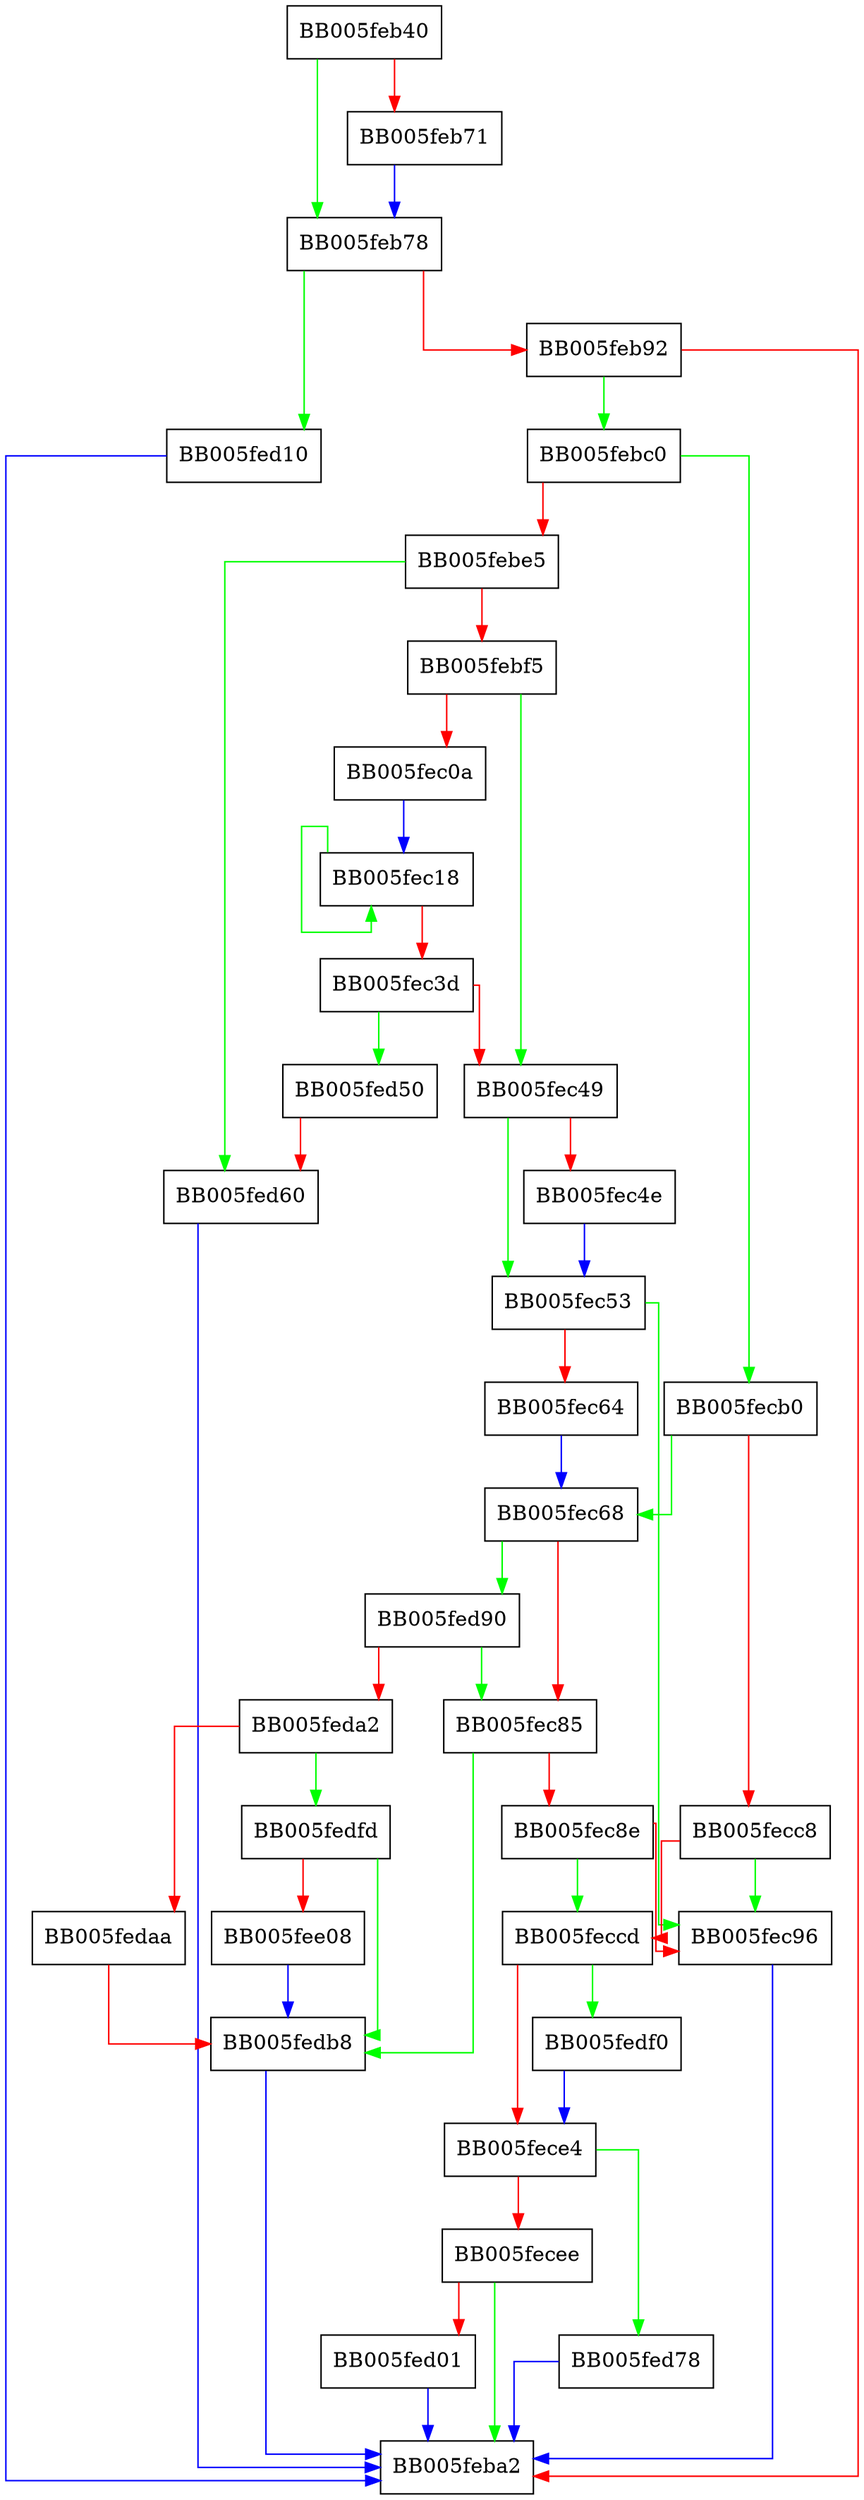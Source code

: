 digraph ossl_provider_add_to_store {
  node [shape="box"];
  graph [splines=ortho];
  BB005feb40 -> BB005feb78 [color="green"];
  BB005feb40 -> BB005feb71 [color="red"];
  BB005feb71 -> BB005feb78 [color="blue"];
  BB005feb78 -> BB005fed10 [color="green"];
  BB005feb78 -> BB005feb92 [color="red"];
  BB005feb92 -> BB005febc0 [color="green"];
  BB005feb92 -> BB005feba2 [color="red"];
  BB005febc0 -> BB005fecb0 [color="green"];
  BB005febc0 -> BB005febe5 [color="red"];
  BB005febe5 -> BB005fed60 [color="green"];
  BB005febe5 -> BB005febf5 [color="red"];
  BB005febf5 -> BB005fec49 [color="green"];
  BB005febf5 -> BB005fec0a [color="red"];
  BB005fec0a -> BB005fec18 [color="blue"];
  BB005fec18 -> BB005fec18 [color="green"];
  BB005fec18 -> BB005fec3d [color="red"];
  BB005fec3d -> BB005fed50 [color="green"];
  BB005fec3d -> BB005fec49 [color="red"];
  BB005fec49 -> BB005fec53 [color="green"];
  BB005fec49 -> BB005fec4e [color="red"];
  BB005fec4e -> BB005fec53 [color="blue"];
  BB005fec53 -> BB005fec96 [color="green"];
  BB005fec53 -> BB005fec64 [color="red"];
  BB005fec64 -> BB005fec68 [color="blue"];
  BB005fec68 -> BB005fed90 [color="green"];
  BB005fec68 -> BB005fec85 [color="red"];
  BB005fec85 -> BB005fedb8 [color="green"];
  BB005fec85 -> BB005fec8e [color="red"];
  BB005fec8e -> BB005feccd [color="green"];
  BB005fec8e -> BB005fec96 [color="red"];
  BB005fec96 -> BB005feba2 [color="blue"];
  BB005fecb0 -> BB005fec68 [color="green"];
  BB005fecb0 -> BB005fecc8 [color="red"];
  BB005fecc8 -> BB005fec96 [color="green"];
  BB005fecc8 -> BB005feccd [color="red"];
  BB005feccd -> BB005fedf0 [color="green"];
  BB005feccd -> BB005fece4 [color="red"];
  BB005fece4 -> BB005fed78 [color="green"];
  BB005fece4 -> BB005fecee [color="red"];
  BB005fecee -> BB005feba2 [color="green"];
  BB005fecee -> BB005fed01 [color="red"];
  BB005fed01 -> BB005feba2 [color="blue"];
  BB005fed10 -> BB005feba2 [color="blue"];
  BB005fed50 -> BB005fed60 [color="red"];
  BB005fed60 -> BB005feba2 [color="blue"];
  BB005fed78 -> BB005feba2 [color="blue"];
  BB005fed90 -> BB005fec85 [color="green"];
  BB005fed90 -> BB005feda2 [color="red"];
  BB005feda2 -> BB005fedfd [color="green"];
  BB005feda2 -> BB005fedaa [color="red"];
  BB005fedaa -> BB005fedb8 [color="red"];
  BB005fedb8 -> BB005feba2 [color="blue"];
  BB005fedf0 -> BB005fece4 [color="blue"];
  BB005fedfd -> BB005fedb8 [color="green"];
  BB005fedfd -> BB005fee08 [color="red"];
  BB005fee08 -> BB005fedb8 [color="blue"];
}